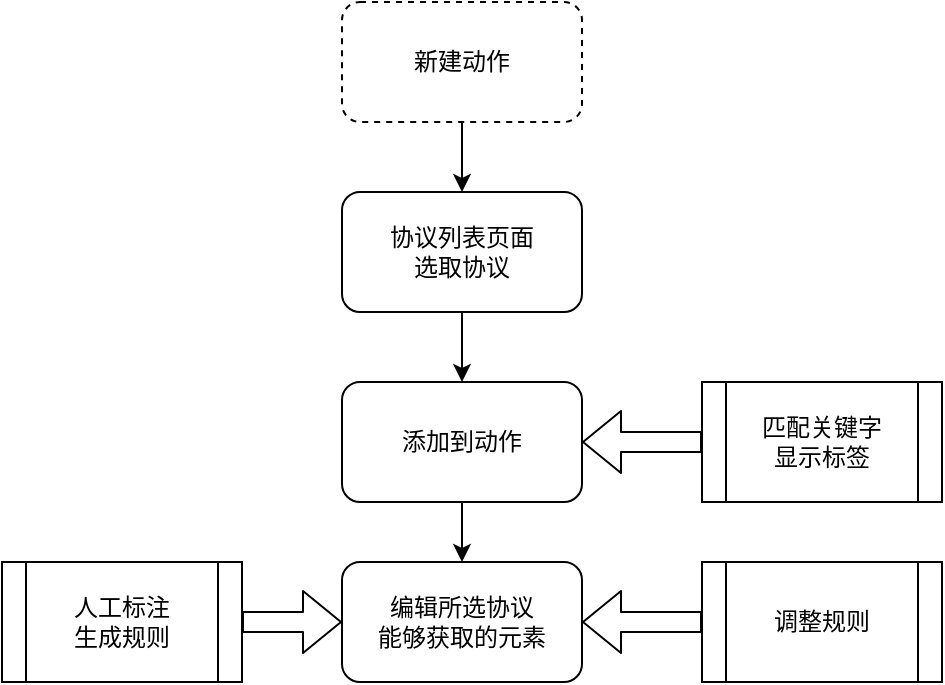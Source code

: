 <mxfile version="12.0.2" type="github" pages="1"><diagram id="mJ-stHos_vGITkgrAUgi" name="第 1 页"><mxGraphModel dx="946" dy="522" grid="1" gridSize="10" guides="1" tooltips="1" connect="1" arrows="1" fold="1" page="1" pageScale="1" pageWidth="1600" pageHeight="1200" math="0" shadow="0"><root><mxCell id="0"/><mxCell id="1" parent="0"/><mxCell id="YtQTs3hpaIHTLC_Srdj--3" value="新建动作" style="rounded=1;whiteSpace=wrap;html=1;dashed=1;" vertex="1" parent="1"><mxGeometry x="250" y="40" width="120" height="60" as="geometry"/></mxCell><mxCell id="YtQTs3hpaIHTLC_Srdj--4" value="协议列表页面&lt;br&gt;选取协议" style="rounded=1;whiteSpace=wrap;html=1;" vertex="1" parent="1"><mxGeometry x="250" y="135" width="120" height="60" as="geometry"/></mxCell><mxCell id="YtQTs3hpaIHTLC_Srdj--6" value="添加到动作" style="rounded=1;whiteSpace=wrap;html=1;" vertex="1" parent="1"><mxGeometry x="250" y="230" width="120" height="60" as="geometry"/></mxCell><mxCell id="YtQTs3hpaIHTLC_Srdj--8" value="编辑所选协议&lt;br&gt;能够获取的元素" style="rounded=1;whiteSpace=wrap;html=1;" vertex="1" parent="1"><mxGeometry x="250" y="320" width="120" height="60" as="geometry"/></mxCell><mxCell id="YtQTs3hpaIHTLC_Srdj--9" value="调整规则" style="shape=process;whiteSpace=wrap;html=1;backgroundOutline=1;" vertex="1" parent="1"><mxGeometry x="430" y="320" width="120" height="60" as="geometry"/></mxCell><mxCell id="YtQTs3hpaIHTLC_Srdj--10" value="" style="shape=flexArrow;endArrow=classic;html=1;exitX=0;exitY=0.5;exitDx=0;exitDy=0;" edge="1" parent="1" source="YtQTs3hpaIHTLC_Srdj--9" target="YtQTs3hpaIHTLC_Srdj--8"><mxGeometry width="50" height="50" relative="1" as="geometry"><mxPoint x="250" y="450" as="sourcePoint"/><mxPoint x="300" y="400" as="targetPoint"/></mxGeometry></mxCell><mxCell id="YtQTs3hpaIHTLC_Srdj--11" value="" style="endArrow=classic;html=1;exitX=0.5;exitY=1;exitDx=0;exitDy=0;entryX=0.5;entryY=0;entryDx=0;entryDy=0;" edge="1" parent="1" source="YtQTs3hpaIHTLC_Srdj--3" target="YtQTs3hpaIHTLC_Srdj--4"><mxGeometry width="50" height="50" relative="1" as="geometry"><mxPoint x="300" y="150" as="sourcePoint"/><mxPoint x="350" y="100" as="targetPoint"/></mxGeometry></mxCell><mxCell id="YtQTs3hpaIHTLC_Srdj--12" value="" style="endArrow=classic;html=1;exitX=0.5;exitY=1;exitDx=0;exitDy=0;" edge="1" parent="1" source="YtQTs3hpaIHTLC_Srdj--4"><mxGeometry width="50" height="50" relative="1" as="geometry"><mxPoint x="250" y="450" as="sourcePoint"/><mxPoint x="310" y="230" as="targetPoint"/></mxGeometry></mxCell><mxCell id="YtQTs3hpaIHTLC_Srdj--13" value="" style="endArrow=classic;html=1;" edge="1" parent="1" source="YtQTs3hpaIHTLC_Srdj--6" target="YtQTs3hpaIHTLC_Srdj--8"><mxGeometry width="50" height="50" relative="1" as="geometry"><mxPoint x="310" y="310" as="sourcePoint"/><mxPoint x="300" y="400" as="targetPoint"/></mxGeometry></mxCell><mxCell id="YtQTs3hpaIHTLC_Srdj--14" value="匹配关键字&lt;br&gt;显示标签" style="shape=process;whiteSpace=wrap;html=1;backgroundOutline=1;" vertex="1" parent="1"><mxGeometry x="430" y="230" width="120" height="60" as="geometry"/></mxCell><mxCell id="YtQTs3hpaIHTLC_Srdj--16" value="" style="shape=flexArrow;endArrow=classic;html=1;exitX=0;exitY=0.5;exitDx=0;exitDy=0;entryX=1;entryY=0.5;entryDx=0;entryDy=0;" edge="1" parent="1" source="YtQTs3hpaIHTLC_Srdj--14" target="YtQTs3hpaIHTLC_Srdj--6"><mxGeometry width="50" height="50" relative="1" as="geometry"><mxPoint x="250" y="450" as="sourcePoint"/><mxPoint x="300" y="400" as="targetPoint"/></mxGeometry></mxCell><mxCell id="YtQTs3hpaIHTLC_Srdj--17" value="人工标注&lt;br&gt;生成规则" style="shape=process;whiteSpace=wrap;html=1;backgroundOutline=1;" vertex="1" parent="1"><mxGeometry x="80" y="320" width="120" height="60" as="geometry"/></mxCell><mxCell id="YtQTs3hpaIHTLC_Srdj--18" value="" style="shape=flexArrow;endArrow=classic;html=1;entryX=0;entryY=0.5;entryDx=0;entryDy=0;exitX=1;exitY=0.5;exitDx=0;exitDy=0;" edge="1" parent="1" source="YtQTs3hpaIHTLC_Srdj--17" target="YtQTs3hpaIHTLC_Srdj--8"><mxGeometry width="50" height="50" relative="1" as="geometry"><mxPoint x="80" y="450" as="sourcePoint"/><mxPoint x="130" y="400" as="targetPoint"/></mxGeometry></mxCell></root></mxGraphModel></diagram></mxfile>